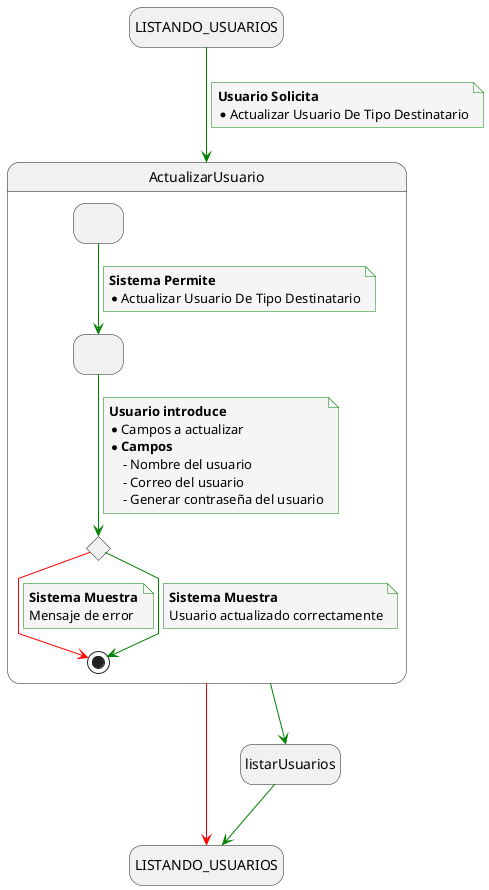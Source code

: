 @startuml actualizar_usuario

skinparam {
  NoteBackgroundColor #whiteSmoke
  ArrowColor #green
  NoteBorderColor #green
  linetype polyline
}

hide empty description

state startState as "LISTANDO_USUARIOS"
state endState as "LISTANDO_USUARIOS"

startState --> ActualizarUsuario
note on link
    <b>Usuario Solicita</b>
    * Actualizar Usuario De Tipo Destinatario
end note

ActualizarUsuario --> listarUsuarios
listarUsuarios --> endState
ActualizarUsuario -[#red]-> endState

state ActualizarUsuario {
    state solicitudActualizarUsuario as " "
    state envioActualizarUsuario as " "
    state revisionActualizarUsuario <<choice>>
    
    solicitudActualizarUsuario --> envioActualizarUsuario
    note on link
        <b>Sistema Permite</b>
        * Actualizar Usuario De Tipo Destinatario
    end note

    envioActualizarUsuario --> revisionActualizarUsuario
    note on link
        <b>Usuario introduce</b>
        * Campos a actualizar
        * <b>Campos</b>
            - Nombre del usuario
            - Correo del usuario
            - Generar contraseña del usuario
    end note

    revisionActualizarUsuario -[#red]-> [*]
    note on link
        <b>Sistema Muestra</b>
        Mensaje de error
    end note

   revisionActualizarUsuario --> [*]
    note on link
        <b>Sistema Muestra</b>
        Usuario actualizado correctamente
    end note

}

@enduml